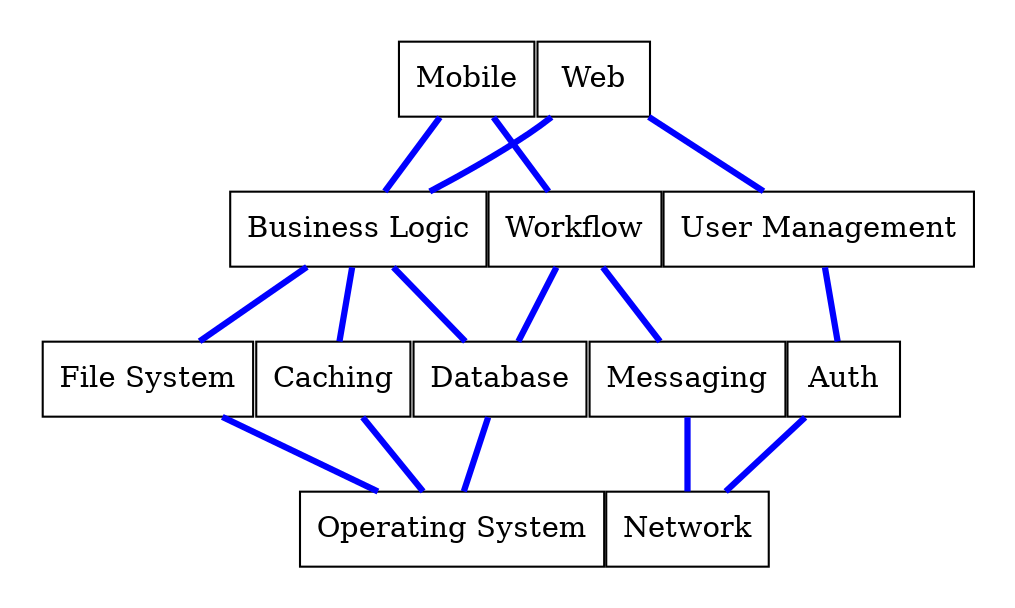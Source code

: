 digraph G {
    
rankdir=TB
nodesep=0.0

node [shape=box]
edge [dir=none color=blue penwidth=3]
style=invis


subgraph cluster_0 {
 OS [label="Operating System"]
 Net [label="Network"]
}

subgraph cluster_1 {
 Auth
 DB [label="Database"]
 FS [label="File System"]
 Cache [label="Caching"]
 Msg [label="Messaging"]
}

subgraph cluster_3 {
 UM [label="User Management"]
 BL [label="Business Logic"]
 WF [label="Workflow"]
}

subgraph cluster_4 {
 Web
 Mobile
}

Web -> UM
Web -> BL
Mobile -> BL
Mobile -> WF

UM -> Auth
BL -> {DB FS}
BL -> Cache
WF -> DB
WF -> Msg -> Net
Auth -> Net
{Cache DB FS} -> OS

}
